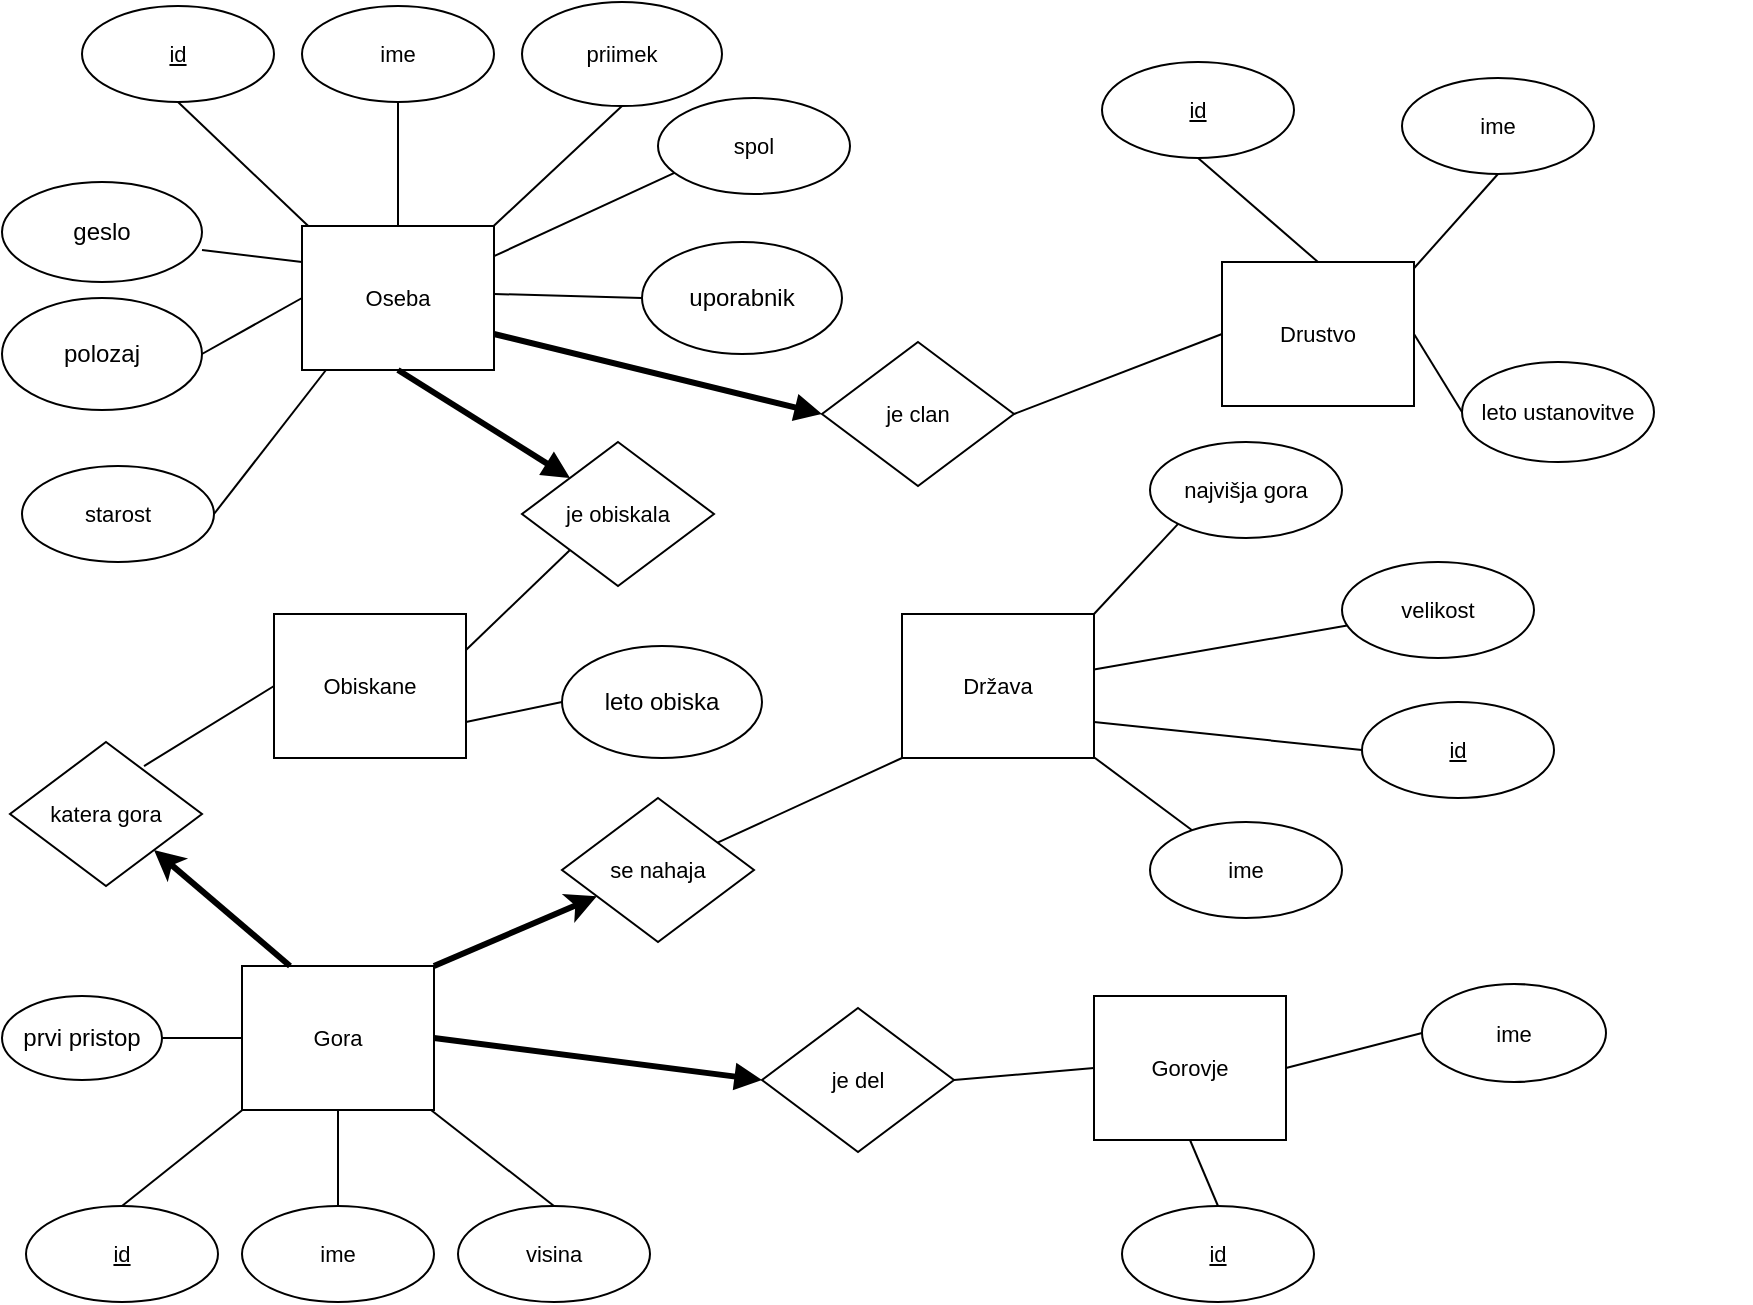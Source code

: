 <mxfile version="13.6.2" type="device"><diagram id="C5RBs43oDa-KdzZeNtuy" name="Page-1"><mxGraphModel dx="1038" dy="575" grid="1" gridSize="10" guides="1" tooltips="1" connect="1" arrows="1" fold="1" page="1" pageScale="1" pageWidth="827" pageHeight="1169" math="0" shadow="0"><root><mxCell id="WIyWlLk6GJQsqaUBKTNV-0"/><mxCell id="WIyWlLk6GJQsqaUBKTNV-1" parent="WIyWlLk6GJQsqaUBKTNV-0"/><UserObject label="Oseba" lucidchartObjectId="iGsNIXnj.FYX" id="Y9sneLflOxaTqnHud8nv-0"><mxCell style="html=1;whiteSpace=wrap;;fontSize=11;fontColor=#000000;spacing=3;strokeOpacity=100;" parent="WIyWlLk6GJQsqaUBKTNV-1" vertex="1"><mxGeometry x="150" y="122" width="96" height="72" as="geometry"/></mxCell></UserObject><UserObject label="&lt;u&gt;id&lt;/u&gt;" lucidchartObjectId="UHsNqUlLii6g" id="Y9sneLflOxaTqnHud8nv-1"><mxCell style="html=1;whiteSpace=wrap;ellipse;fontSize=11;fontColor=#000000;spacing=3;strokeOpacity=100;" parent="WIyWlLk6GJQsqaUBKTNV-1" vertex="1"><mxGeometry x="40" y="12" width="96" height="48" as="geometry"/></mxCell></UserObject><UserObject label="priimek" lucidchartObjectId="VHsNPn4WoM2P" id="Y9sneLflOxaTqnHud8nv-2"><mxCell style="html=1;whiteSpace=wrap;ellipse;fontSize=11;fontColor=#000000;spacing=3;strokeOpacity=100;" parent="WIyWlLk6GJQsqaUBKTNV-1" vertex="1"><mxGeometry x="260" y="10" width="100" height="52" as="geometry"/></mxCell></UserObject><UserObject label="ime" lucidchartObjectId="VHsN811JwChM" id="Y9sneLflOxaTqnHud8nv-3"><mxCell style="html=1;whiteSpace=wrap;ellipse;fontSize=11;fontColor=#000000;spacing=3;strokeOpacity=100;" parent="WIyWlLk6GJQsqaUBKTNV-1" vertex="1"><mxGeometry x="150" y="12" width="96" height="48" as="geometry"/></mxCell></UserObject><UserObject label="" lucidchartObjectId="4IsN-0L.rAR6" id="Y9sneLflOxaTqnHud8nv-4"><mxCell style="html=1;jettySize=18;fontSize=11;strokeOpacity=100;rounded=1;arcSize=0;startArrow=none;;endArrow=none;;exitX=0.5;exitY=1.013;exitPerimeter=1;entryX=0.5;entryY=-0.008;entryPerimeter=1;" parent="WIyWlLk6GJQsqaUBKTNV-1" source="Y9sneLflOxaTqnHud8nv-3" target="Y9sneLflOxaTqnHud8nv-0" edge="1"><mxGeometry width="100" height="100" relative="1" as="geometry"/></mxCell></UserObject><UserObject label="" lucidchartObjectId="5IsN-3GADKNh" id="Y9sneLflOxaTqnHud8nv-5"><mxCell style="html=1;jettySize=18;fontSize=11;strokeOpacity=100;rounded=1;arcSize=0;startArrow=none;;endArrow=none;;exitX=0.5;exitY=1.013;exitPerimeter=1;entryX=1.006;entryY=-0.008;entryPerimeter=1;" parent="WIyWlLk6GJQsqaUBKTNV-1" source="Y9sneLflOxaTqnHud8nv-2" target="Y9sneLflOxaTqnHud8nv-0" edge="1"><mxGeometry width="100" height="100" relative="1" as="geometry"/></mxCell></UserObject><UserObject label="je clan" lucidchartObjectId="tJsNYv-pXZ-V" id="Y9sneLflOxaTqnHud8nv-6"><mxCell style="html=1;whiteSpace=wrap;rhombus;fontSize=11;fontColor=#000000;spacing=3;strokeOpacity=100;" parent="WIyWlLk6GJQsqaUBKTNV-1" vertex="1"><mxGeometry x="410" y="180" width="96" height="72" as="geometry"/></mxCell></UserObject><UserObject label="Drustvo" lucidchartObjectId="FJsN-iH1wH_A" id="Y9sneLflOxaTqnHud8nv-7"><mxCell style="html=1;whiteSpace=wrap;;fontSize=11;fontColor=#000000;spacing=3;strokeOpacity=100;" parent="WIyWlLk6GJQsqaUBKTNV-1" vertex="1"><mxGeometry x="610" y="140" width="96" height="72" as="geometry"/></mxCell></UserObject><UserObject label="id" lucidchartObjectId="YJsNHmCgborR" id="Y9sneLflOxaTqnHud8nv-8"><mxCell style="html=1;whiteSpace=wrap;ellipse;fontSize=11;fontColor=#000000;fontStyle=4;spacing=3;strokeOpacity=100;" parent="WIyWlLk6GJQsqaUBKTNV-1" vertex="1"><mxGeometry x="550" y="40" width="96" height="48" as="geometry"/></mxCell></UserObject><UserObject label="ime" lucidchartObjectId="0JsN2kaS.KAz" id="Y9sneLflOxaTqnHud8nv-9"><mxCell style="html=1;whiteSpace=wrap;ellipse;fontSize=11;fontColor=#000000;spacing=3;strokeOpacity=100;" parent="WIyWlLk6GJQsqaUBKTNV-1" vertex="1"><mxGeometry x="700" y="48" width="96" height="48" as="geometry"/></mxCell></UserObject><UserObject label="" lucidchartObjectId="CKsNWgW0z5s6" id="Y9sneLflOxaTqnHud8nv-10"><mxCell style="html=1;jettySize=18;fontSize=11;strokeOpacity=100;rounded=1;arcSize=0;startArrow=none;;endArrow=none;;exitX=0.5;exitY=1.013;exitPerimeter=1;entryX=1.006;entryY=0.038;entryPerimeter=1;" parent="WIyWlLk6GJQsqaUBKTNV-1" source="Y9sneLflOxaTqnHud8nv-9" target="Y9sneLflOxaTqnHud8nv-7" edge="1"><mxGeometry width="100" height="100" relative="1" as="geometry"/></mxCell></UserObject><UserObject label="" lucidchartObjectId="HKsNJx35aW7q" id="Y9sneLflOxaTqnHud8nv-11"><mxCell style="html=1;jettySize=18;fontSize=11;strokeOpacity=100;strokeWidth=3;rounded=1;arcSize=0;startArrow=none;;endArrow=block;endFill=1;;entryX=-0.01;entryY=0.5;entryPerimeter=1;exitX=1;exitY=0.75;exitDx=0;exitDy=0;" parent="WIyWlLk6GJQsqaUBKTNV-1" target="Y9sneLflOxaTqnHud8nv-6" edge="1" source="Y9sneLflOxaTqnHud8nv-0"><mxGeometry width="100" height="100" relative="1" as="geometry"><mxPoint x="240" y="210" as="sourcePoint"/></mxGeometry></mxCell></UserObject><UserObject label="" lucidchartObjectId="eLsNSd8TiiUv" id="Y9sneLflOxaTqnHud8nv-12"><mxCell style="html=1;jettySize=18;fontSize=11;strokeOpacity=100;rounded=1;arcSize=0;startArrow=none;;endArrow=none;;exitX=1.01;exitY=0.5;exitPerimeter=1;entryX=-0.006;entryY=0.5;entryPerimeter=1;" parent="WIyWlLk6GJQsqaUBKTNV-1" source="Y9sneLflOxaTqnHud8nv-6" target="Y9sneLflOxaTqnHud8nv-7" edge="1"><mxGeometry width="100" height="100" relative="1" as="geometry"/></mxCell></UserObject><mxCell id="Y9sneLflOxaTqnHud8nv-74" style="edgeStyle=none;rounded=0;orthogonalLoop=1;jettySize=auto;html=1;exitX=0;exitY=0.5;exitDx=0;exitDy=0;entryX=1;entryY=0.5;entryDx=0;entryDy=0;startArrow=none;startFill=0;endArrow=none;endFill=0;strokeColor=#000000;" parent="WIyWlLk6GJQsqaUBKTNV-1" source="Y9sneLflOxaTqnHud8nv-15" target="Y9sneLflOxaTqnHud8nv-70" edge="1"><mxGeometry relative="1" as="geometry"/></mxCell><mxCell id="K1PzEk3rGOgafvW6HgiE-1" style="rounded=0;orthogonalLoop=1;jettySize=auto;html=1;exitX=1;exitY=0;exitDx=0;exitDy=0;strokeWidth=3;" parent="WIyWlLk6GJQsqaUBKTNV-1" source="Y9sneLflOxaTqnHud8nv-15" target="K1PzEk3rGOgafvW6HgiE-2" edge="1"><mxGeometry relative="1" as="geometry"><mxPoint x="286.806" y="461.803" as="targetPoint"/></mxGeometry></mxCell><UserObject label="Gora" lucidchartObjectId="LLsNawppK.C-" id="Y9sneLflOxaTqnHud8nv-15"><mxCell style="html=1;whiteSpace=wrap;;fontSize=11;fontColor=#000000;spacing=3;strokeOpacity=100;" parent="WIyWlLk6GJQsqaUBKTNV-1" vertex="1"><mxGeometry x="120" y="492" width="96" height="72" as="geometry"/></mxCell></UserObject><UserObject label="id" lucidchartObjectId="FMsNCVhF50HE" id="Y9sneLflOxaTqnHud8nv-18"><mxCell style="html=1;whiteSpace=wrap;ellipse;fontSize=11;fontColor=#000000;fontStyle=4;spacing=3;strokeOpacity=100;" parent="WIyWlLk6GJQsqaUBKTNV-1" vertex="1"><mxGeometry x="12" y="612" width="96" height="48" as="geometry"/></mxCell></UserObject><UserObject label="ime" lucidchartObjectId="IMsNDQfyz377" id="Y9sneLflOxaTqnHud8nv-19"><mxCell style="html=1;whiteSpace=wrap;ellipse;fontSize=11;fontColor=#000000;spacing=3;strokeOpacity=100;" parent="WIyWlLk6GJQsqaUBKTNV-1" vertex="1"><mxGeometry x="120" y="612" width="96" height="48" as="geometry"/></mxCell></UserObject><UserObject label="visina" lucidchartObjectId="XMsNZV3E.x5K" id="Y9sneLflOxaTqnHud8nv-20"><mxCell style="html=1;whiteSpace=wrap;ellipse;fontSize=11;fontColor=#000000;spacing=3;strokeOpacity=100;" parent="WIyWlLk6GJQsqaUBKTNV-1" vertex="1"><mxGeometry x="228" y="612" width="96" height="48" as="geometry"/></mxCell></UserObject><UserObject label="" lucidchartObjectId="nNsN_cguTIl1" id="Y9sneLflOxaTqnHud8nv-21"><mxCell style="html=1;jettySize=18;fontSize=11;strokeOpacity=100;rounded=1;arcSize=0;startArrow=none;;endArrow=none;;exitX=0.5;exitY=-0.013;exitPerimeter=1;entryX=-0.006;entryY=1.008;entryPerimeter=1;" parent="WIyWlLk6GJQsqaUBKTNV-1" source="Y9sneLflOxaTqnHud8nv-18" target="Y9sneLflOxaTqnHud8nv-15" edge="1"><mxGeometry width="100" height="100" relative="1" as="geometry"/></mxCell></UserObject><UserObject label="" lucidchartObjectId="oNsNw3u-rc1b" id="Y9sneLflOxaTqnHud8nv-22"><mxCell style="html=1;jettySize=18;fontSize=11;strokeOpacity=100;rounded=1;arcSize=0;startArrow=none;;endArrow=none;;exitX=0.5;exitY=-0.013;exitPerimeter=1;entryX=0.5;entryY=1.008;entryPerimeter=1;" parent="WIyWlLk6GJQsqaUBKTNV-1" source="Y9sneLflOxaTqnHud8nv-19" target="Y9sneLflOxaTqnHud8nv-15" edge="1"><mxGeometry width="100" height="100" relative="1" as="geometry"/></mxCell></UserObject><UserObject label="" lucidchartObjectId="qNsNXhiOrEjZ" id="Y9sneLflOxaTqnHud8nv-23"><mxCell style="html=1;jettySize=18;fontSize=11;strokeOpacity=100;rounded=1;arcSize=0;startArrow=none;;endArrow=none;;exitX=0.5;exitY=-0.013;exitPerimeter=1;entryX=0.992;entryY=1.008;entryPerimeter=1;" parent="WIyWlLk6GJQsqaUBKTNV-1" source="Y9sneLflOxaTqnHud8nv-20" target="Y9sneLflOxaTqnHud8nv-15" edge="1"><mxGeometry width="100" height="100" relative="1" as="geometry"/></mxCell></UserObject><UserObject label="" lucidchartObjectId="zNsNsmFjnk9U" id="Y9sneLflOxaTqnHud8nv-24"><mxCell style="html=1;jettySize=18;fontSize=11;strokeOpacity=100;rounded=1;arcSize=0;startArrow=none;;endArrow=none;;exitX=0.5;exitY=1.013;exitPerimeter=1;entryX=0.025;entryY=-0.008;entryPerimeter=1;" parent="WIyWlLk6GJQsqaUBKTNV-1" source="Y9sneLflOxaTqnHud8nv-1" target="Y9sneLflOxaTqnHud8nv-0" edge="1"><mxGeometry width="100" height="100" relative="1" as="geometry"/></mxCell></UserObject><UserObject label="je del" lucidchartObjectId="ONsN-kQYVbq6" id="Y9sneLflOxaTqnHud8nv-25"><mxCell style="html=1;whiteSpace=wrap;rhombus;fontSize=11;fontColor=#000000;spacing=3;strokeOpacity=100;" parent="WIyWlLk6GJQsqaUBKTNV-1" vertex="1"><mxGeometry x="380" y="513" width="96" height="72" as="geometry"/></mxCell></UserObject><mxCell id="Y9sneLflOxaTqnHud8nv-63" style="rounded=0;orthogonalLoop=1;jettySize=auto;html=1;exitX=1;exitY=0.25;exitDx=0;exitDy=0;entryX=0;entryY=1;entryDx=0;entryDy=0;strokeColor=none;" parent="WIyWlLk6GJQsqaUBKTNV-1" source="Y9sneLflOxaTqnHud8nv-30" edge="1"><mxGeometry relative="1" as="geometry"><mxPoint x="866.059" y="472.971" as="targetPoint"/></mxGeometry></mxCell><UserObject label="Gorovje" lucidchartObjectId="bOsNtYIZJRyn" id="Y9sneLflOxaTqnHud8nv-26"><mxCell style="html=1;whiteSpace=wrap;;fontSize=11;fontColor=#000000;spacing=3;strokeOpacity=100;" parent="WIyWlLk6GJQsqaUBKTNV-1" vertex="1"><mxGeometry x="546" y="507" width="96" height="72" as="geometry"/></mxCell></UserObject><UserObject label="" lucidchartObjectId="qOsNZWX0oHJL" id="Y9sneLflOxaTqnHud8nv-27"><mxCell style="html=1;jettySize=18;fontSize=11;strokeOpacity=100;strokeWidth=3;rounded=1;arcSize=0;startArrow=none;;endArrow=block;endFill=1;;exitX=1.006;exitY=0.5;exitPerimeter=1;entryX=-0.01;entryY=0.5;entryPerimeter=1;" parent="WIyWlLk6GJQsqaUBKTNV-1" source="Y9sneLflOxaTqnHud8nv-15" target="Y9sneLflOxaTqnHud8nv-25" edge="1"><mxGeometry width="100" height="100" relative="1" as="geometry"/></mxCell></UserObject><UserObject label="" lucidchartObjectId="tOsNczCU~Cjh" id="Y9sneLflOxaTqnHud8nv-28"><mxCell style="html=1;jettySize=18;fontSize=11;strokeOpacity=100;rounded=1;arcSize=0;startArrow=none;;endArrow=none;;exitX=-0.006;exitY=0.5;exitPerimeter=1;entryX=1.01;entryY=0.5;entryPerimeter=1;" parent="WIyWlLk6GJQsqaUBKTNV-1" source="Y9sneLflOxaTqnHud8nv-26" target="Y9sneLflOxaTqnHud8nv-25" edge="1"><mxGeometry width="100" height="100" relative="1" as="geometry"/></mxCell></UserObject><UserObject label="id" lucidchartObjectId="BOsN.T7Y9Har" id="Y9sneLflOxaTqnHud8nv-29"><mxCell style="html=1;whiteSpace=wrap;ellipse;fontSize=11;fontColor=#000000;fontStyle=4;spacing=3;strokeOpacity=100;" parent="WIyWlLk6GJQsqaUBKTNV-1" vertex="1"><mxGeometry x="560" y="612" width="96" height="48" as="geometry"/></mxCell></UserObject><UserObject label="" lucidchartObjectId="MOsNNdK09O7m" id="Y9sneLflOxaTqnHud8nv-31"><mxCell style="html=1;jettySize=18;fontSize=11;strokeOpacity=100;rounded=1;arcSize=0;startArrow=none;;endArrow=none;;exitX=0.5;exitY=1.008;exitPerimeter=1;entryX=0.5;entryY=-0.013;entryPerimeter=1;" parent="WIyWlLk6GJQsqaUBKTNV-1" source="Y9sneLflOxaTqnHud8nv-26" target="Y9sneLflOxaTqnHud8nv-29" edge="1"><mxGeometry width="100" height="100" relative="1" as="geometry"/></mxCell></UserObject><UserObject label="" lucidchartObjectId="POsN2GdcA.Df" id="Y9sneLflOxaTqnHud8nv-32"><mxCell style="html=1;jettySize=18;fontSize=11;strokeOpacity=100;rounded=1;arcSize=0;startArrow=none;;endArrow=none;;exitX=1;exitY=0.5;entryX=0;entryY=0.5;entryDx=0;entryDy=0;exitDx=0;exitDy=0;" parent="WIyWlLk6GJQsqaUBKTNV-1" source="Y9sneLflOxaTqnHud8nv-26" target="Y9sneLflOxaTqnHud8nv-30" edge="1"><mxGeometry width="100" height="100" relative="1" as="geometry"/></mxCell></UserObject><UserObject label="" lucidchartObjectId="YOsNYSUX-9pM" id="Y9sneLflOxaTqnHud8nv-33"><mxCell style="html=1;jettySize=18;fontSize=11;strokeOpacity=100;rounded=1;arcSize=0;startArrow=none;;endArrow=none;;exitX=0.5;exitY=-0.008;exitPerimeter=1;entryX=0.5;entryY=1.013;entryPerimeter=1;" parent="WIyWlLk6GJQsqaUBKTNV-1" source="Y9sneLflOxaTqnHud8nv-7" target="Y9sneLflOxaTqnHud8nv-8" edge="1"><mxGeometry width="100" height="100" relative="1" as="geometry"/></mxCell></UserObject><UserObject label="" lucidchartObjectId="KI7Neq8dbMMH" id="Y9sneLflOxaTqnHud8nv-35"><mxCell style="html=1;jettySize=18;fontSize=11;strokeOpacity=100;rounded=1;arcSize=0;startArrow=none;;endArrow=none;;exitX=1.006;exitY=0.5;exitPerimeter=1;entryX=-0.006;entryY=0.5;entryPerimeter=1;" parent="WIyWlLk6GJQsqaUBKTNV-1" source="Y9sneLflOxaTqnHud8nv-7" target="Y9sneLflOxaTqnHud8nv-53" edge="1"><mxGeometry width="100" height="100" relative="1" as="geometry"/></mxCell></UserObject><UserObject label="Država" lucidchartObjectId="aJ7NS0iyrZU0" id="Y9sneLflOxaTqnHud8nv-36"><mxCell style="html=1;whiteSpace=wrap;;fontSize=11;fontColor=#000000;spacing=3;strokeOpacity=100;" parent="WIyWlLk6GJQsqaUBKTNV-1" vertex="1"><mxGeometry x="450" y="316" width="96" height="72" as="geometry"/></mxCell></UserObject><UserObject label="" lucidchartObjectId="eN7NDYG0a27Z" id="Y9sneLflOxaTqnHud8nv-44"><mxCell style="html=1;jettySize=18;fontSize=11;strokeOpacity=100;rounded=1;arcSize=0;startArrow=none;;endArrow=none;;exitX=0;exitY=1;exitDx=0;exitDy=0;entryX=1;entryY=0;entryDx=0;entryDy=0;" parent="WIyWlLk6GJQsqaUBKTNV-1" source="Y9sneLflOxaTqnHud8nv-52" target="Y9sneLflOxaTqnHud8nv-36" edge="1"><mxGeometry width="100" height="100" relative="1" as="geometry"><mxPoint x="520" y="324" as="targetPoint"/></mxGeometry></mxCell></UserObject><UserObject label="spol" lucidchartObjectId="KQ7NHXF1g.5-" id="Y9sneLflOxaTqnHud8nv-47"><mxCell style="html=1;whiteSpace=wrap;ellipse;fontSize=11;fontColor=#000000;align=center;spacing=3;strokeOpacity=100;fillOpacity=100;fillColor=#ffffff;" parent="WIyWlLk6GJQsqaUBKTNV-1" vertex="1"><mxGeometry x="328" y="58" width="96" height="48" as="geometry"/></mxCell></UserObject><UserObject label="starost" lucidchartObjectId="UQ7N.jejDFNf" id="Y9sneLflOxaTqnHud8nv-48"><mxCell style="html=1;whiteSpace=wrap;ellipse;fontSize=11;fontColor=#000000;align=center;spacing=3;strokeOpacity=100;fillOpacity=100;fillColor=#ffffff;" parent="WIyWlLk6GJQsqaUBKTNV-1" vertex="1"><mxGeometry x="10" y="242" width="96" height="48" as="geometry"/></mxCell></UserObject><UserObject label="" lucidchartObjectId="_Q7NqlMhA1OF" id="Y9sneLflOxaTqnHud8nv-49"><mxCell style="html=1;jettySize=18;fontSize=11;strokeOpacity=100;rounded=1;arcSize=0;startArrow=none;;endArrow=none;;exitX=0.125;exitY=1;exitPerimeter=0;entryX=1.006;entryY=0.5;entryPerimeter=1;exitDx=0;exitDy=0;" parent="WIyWlLk6GJQsqaUBKTNV-1" source="Y9sneLflOxaTqnHud8nv-0" target="Y9sneLflOxaTqnHud8nv-48" edge="1"><mxGeometry width="100" height="100" relative="1" as="geometry"/></mxCell></UserObject><UserObject label="" lucidchartObjectId="aR7N4Bipsjul" id="Y9sneLflOxaTqnHud8nv-50"><mxCell style="html=1;jettySize=18;fontSize=11;strokeOpacity=100;rounded=1;arcSize=0;startArrow=none;;endArrow=none;;exitX=1.006;exitY=0.206;exitPerimeter=1;entryX=0.082;entryY=0.79;entryPerimeter=1;" parent="WIyWlLk6GJQsqaUBKTNV-1" source="Y9sneLflOxaTqnHud8nv-0" target="Y9sneLflOxaTqnHud8nv-47" edge="1"><mxGeometry width="100" height="100" relative="1" as="geometry"/></mxCell></UserObject><UserObject label="najvišja gora" lucidchartObjectId="vR7NfIXPHvKC" id="Y9sneLflOxaTqnHud8nv-52"><mxCell style="html=1;whiteSpace=wrap;ellipse;fontSize=11;fontColor=#000000;align=center;spacing=3;strokeOpacity=100;fillOpacity=100;fillColor=#ffffff;" parent="WIyWlLk6GJQsqaUBKTNV-1" vertex="1"><mxGeometry x="574" y="230" width="96" height="48" as="geometry"/></mxCell></UserObject><UserObject label="leto ustanovitve" lucidchartObjectId="KR7NW27EnTBI" id="Y9sneLflOxaTqnHud8nv-53"><mxCell style="html=1;whiteSpace=wrap;ellipse;fontSize=11;fontColor=#000000;align=center;spacing=3;strokeOpacity=100;fillOpacity=100;fillColor=#ffffff;" parent="WIyWlLk6GJQsqaUBKTNV-1" vertex="1"><mxGeometry x="730" y="190" width="96" height="50" as="geometry"/></mxCell></UserObject><mxCell id="Y9sneLflOxaTqnHud8nv-70" value="prvi pristop" style="ellipse;whiteSpace=wrap;html=1;" parent="WIyWlLk6GJQsqaUBKTNV-1" vertex="1"><mxGeometry y="507" width="80" height="42" as="geometry"/></mxCell><mxCell id="K1PzEk3rGOgafvW6HgiE-4" value="" style="edgeStyle=none;rounded=0;orthogonalLoop=1;jettySize=auto;html=1;strokeWidth=1;entryX=0;entryY=1;entryDx=0;entryDy=0;endArrow=none;endFill=0;" parent="WIyWlLk6GJQsqaUBKTNV-1" source="K1PzEk3rGOgafvW6HgiE-2" target="Y9sneLflOxaTqnHud8nv-36" edge="1"><mxGeometry relative="1" as="geometry"><mxPoint x="456" y="444" as="targetPoint"/></mxGeometry></mxCell><UserObject label="se nahaja" lucidchartObjectId="ONsN-kQYVbq6" id="K1PzEk3rGOgafvW6HgiE-2"><mxCell style="html=1;whiteSpace=wrap;rhombus;fontSize=11;fontColor=#000000;spacing=3;strokeOpacity=100;" parent="WIyWlLk6GJQsqaUBKTNV-1" vertex="1"><mxGeometry x="280" y="408" width="96" height="72" as="geometry"/></mxCell></UserObject><mxCell id="K1PzEk3rGOgafvW6HgiE-10" style="edgeStyle=none;rounded=0;orthogonalLoop=1;jettySize=auto;html=1;endArrow=none;endFill=0;strokeWidth=1;" parent="WIyWlLk6GJQsqaUBKTNV-1" source="K1PzEk3rGOgafvW6HgiE-9" target="Y9sneLflOxaTqnHud8nv-36" edge="1"><mxGeometry relative="1" as="geometry"/></mxCell><UserObject label="velikost" lucidchartObjectId="vR7NfIXPHvKC" id="K1PzEk3rGOgafvW6HgiE-9"><mxCell style="html=1;whiteSpace=wrap;ellipse;fontSize=11;fontColor=#000000;align=center;spacing=3;strokeOpacity=100;fillOpacity=100;fillColor=#ffffff;" parent="WIyWlLk6GJQsqaUBKTNV-1" vertex="1"><mxGeometry x="670" y="290" width="96" height="48" as="geometry"/></mxCell></UserObject><mxCell id="K1PzEk3rGOgafvW6HgiE-12" style="edgeStyle=none;rounded=0;orthogonalLoop=1;jettySize=auto;html=1;endArrow=none;endFill=0;strokeWidth=1;" parent="WIyWlLk6GJQsqaUBKTNV-1" source="K1PzEk3rGOgafvW6HgiE-11" target="Y9sneLflOxaTqnHud8nv-36" edge="1"><mxGeometry relative="1" as="geometry"/></mxCell><UserObject label="ime" lucidchartObjectId="vR7NfIXPHvKC" id="K1PzEk3rGOgafvW6HgiE-11"><mxCell style="html=1;whiteSpace=wrap;ellipse;fontSize=11;fontColor=#000000;align=center;spacing=3;strokeOpacity=100;fillOpacity=100;fillColor=#ffffff;" parent="WIyWlLk6GJQsqaUBKTNV-1" vertex="1"><mxGeometry x="574" y="420" width="96" height="48" as="geometry"/></mxCell></UserObject><mxCell id="OFSGT1DvgafzMDrf28ZX-10" value="&lt;div&gt;uporabnik&lt;/div&gt;" style="ellipse;whiteSpace=wrap;html=1;" parent="WIyWlLk6GJQsqaUBKTNV-1" vertex="1"><mxGeometry x="320" y="130" width="100" height="56" as="geometry"/></mxCell><mxCell id="OFSGT1DvgafzMDrf28ZX-11" value="" style="endArrow=none;html=1;strokeWidth=1;exitX=1;exitY=0.472;exitDx=0;exitDy=0;entryX=0;entryY=0.5;entryDx=0;entryDy=0;exitPerimeter=0;" parent="WIyWlLk6GJQsqaUBKTNV-1" source="Y9sneLflOxaTqnHud8nv-0" target="OFSGT1DvgafzMDrf28ZX-10" edge="1"><mxGeometry width="50" height="50" relative="1" as="geometry"><mxPoint x="610" y="400" as="sourcePoint"/><mxPoint x="660" y="350" as="targetPoint"/></mxGeometry></mxCell><UserObject label="id" lucidchartObjectId="BOsN.T7Y9Har" id="gt_vXfuDVHQaTYOGWiBc-0"><mxCell style="html=1;whiteSpace=wrap;ellipse;fontSize=11;fontColor=#000000;fontStyle=4;spacing=3;strokeOpacity=100;" parent="WIyWlLk6GJQsqaUBKTNV-1" vertex="1"><mxGeometry x="680" y="360" width="96" height="48" as="geometry"/></mxCell></UserObject><mxCell id="gt_vXfuDVHQaTYOGWiBc-2" value="" style="endArrow=none;html=1;entryX=0;entryY=0.5;entryDx=0;entryDy=0;exitX=1;exitY=0.75;exitDx=0;exitDy=0;" parent="WIyWlLk6GJQsqaUBKTNV-1" source="Y9sneLflOxaTqnHud8nv-36" target="gt_vXfuDVHQaTYOGWiBc-0" edge="1"><mxGeometry width="50" height="50" relative="1" as="geometry"><mxPoint x="570" y="360" as="sourcePoint"/><mxPoint x="596" y="324" as="targetPoint"/></mxGeometry></mxCell><UserObject label="ime" lucidchartObjectId="GOsNzElf_NbP" id="Y9sneLflOxaTqnHud8nv-30"><mxCell style="html=1;whiteSpace=wrap;ellipse;fontSize=11;fontColor=#000000;spacing=3;strokeOpacity=100;" parent="WIyWlLk6GJQsqaUBKTNV-1" vertex="1"><mxGeometry x="710" y="501" width="92" height="49" as="geometry"/></mxCell></UserObject><mxCell id="gt_vXfuDVHQaTYOGWiBc-4" style="rounded=0;orthogonalLoop=1;jettySize=auto;html=1;exitX=1;exitY=0.25;exitDx=0;exitDy=0;entryX=0;entryY=1;entryDx=0;entryDy=0;strokeColor=none;" parent="WIyWlLk6GJQsqaUBKTNV-1" source="Y9sneLflOxaTqnHud8nv-26" target="Y9sneLflOxaTqnHud8nv-30" edge="1"><mxGeometry relative="1" as="geometry"><mxPoint x="866.059" y="472.971" as="targetPoint"/><mxPoint x="706" y="518" as="sourcePoint"/></mxGeometry></mxCell><mxCell id="ndIv7GessuvhDqMDAHcZ-0" value="geslo" style="ellipse;whiteSpace=wrap;html=1;" vertex="1" parent="WIyWlLk6GJQsqaUBKTNV-1"><mxGeometry y="100" width="100" height="50" as="geometry"/></mxCell><mxCell id="ndIv7GessuvhDqMDAHcZ-1" value="polozaj" style="ellipse;whiteSpace=wrap;html=1;" vertex="1" parent="WIyWlLk6GJQsqaUBKTNV-1"><mxGeometry y="158" width="100" height="56" as="geometry"/></mxCell><UserObject label="" lucidchartObjectId="_Q7NqlMhA1OF" id="ndIv7GessuvhDqMDAHcZ-2"><mxCell style="html=1;jettySize=18;fontSize=11;strokeOpacity=100;rounded=1;arcSize=0;startArrow=none;;endArrow=none;;exitX=0;exitY=0.5;entryX=1;entryY=0.5;entryDx=0;entryDy=0;exitDx=0;exitDy=0;" edge="1" parent="WIyWlLk6GJQsqaUBKTNV-1" source="Y9sneLflOxaTqnHud8nv-0" target="ndIv7GessuvhDqMDAHcZ-1"><mxGeometry width="100" height="100" relative="1" as="geometry"><mxPoint x="136" y="186" as="sourcePoint"/><mxPoint x="106" y="266" as="targetPoint"/></mxGeometry></mxCell></UserObject><UserObject label="" lucidchartObjectId="_Q7NqlMhA1OF" id="ndIv7GessuvhDqMDAHcZ-3"><mxCell style="html=1;jettySize=18;fontSize=11;strokeOpacity=100;rounded=1;arcSize=0;startArrow=none;;endArrow=none;;exitX=0;exitY=0.25;entryX=1;entryY=0.68;entryDx=0;entryDy=0;entryPerimeter=0;exitDx=0;exitDy=0;" edge="1" parent="WIyWlLk6GJQsqaUBKTNV-1" source="Y9sneLflOxaTqnHud8nv-0" target="ndIv7GessuvhDqMDAHcZ-0"><mxGeometry width="100" height="100" relative="1" as="geometry"><mxPoint x="136" y="186" as="sourcePoint"/><mxPoint x="100" y="186" as="targetPoint"/></mxGeometry></mxCell></UserObject><UserObject label="Obiskane" lucidchartObjectId="aJ7NS0iyrZU0" id="ndIv7GessuvhDqMDAHcZ-4"><mxCell style="html=1;whiteSpace=wrap;;fontSize=11;fontColor=#000000;spacing=3;strokeOpacity=100;" vertex="1" parent="WIyWlLk6GJQsqaUBKTNV-1"><mxGeometry x="136" y="316" width="96" height="72" as="geometry"/></mxCell></UserObject><UserObject label="je obiskala" lucidchartObjectId="tJsNYv-pXZ-V" id="ndIv7GessuvhDqMDAHcZ-5"><mxCell style="html=1;whiteSpace=wrap;rhombus;fontSize=11;fontColor=#000000;spacing=3;strokeOpacity=100;" vertex="1" parent="WIyWlLk6GJQsqaUBKTNV-1"><mxGeometry x="260" y="230" width="96" height="72" as="geometry"/></mxCell></UserObject><UserObject label="katera gora" lucidchartObjectId="tJsNYv-pXZ-V" id="ndIv7GessuvhDqMDAHcZ-6"><mxCell style="html=1;whiteSpace=wrap;rhombus;fontSize=11;fontColor=#000000;spacing=3;strokeOpacity=100;" vertex="1" parent="WIyWlLk6GJQsqaUBKTNV-1"><mxGeometry x="4" y="380" width="96" height="72" as="geometry"/></mxCell></UserObject><mxCell id="ndIv7GessuvhDqMDAHcZ-7" style="rounded=0;orthogonalLoop=1;jettySize=auto;html=1;exitX=0.25;exitY=0;exitDx=0;exitDy=0;strokeWidth=3;entryX=1;entryY=1;entryDx=0;entryDy=0;" edge="1" parent="WIyWlLk6GJQsqaUBKTNV-1" source="Y9sneLflOxaTqnHud8nv-15" target="ndIv7GessuvhDqMDAHcZ-6"><mxGeometry relative="1" as="geometry"><mxPoint x="224.725" y="445.091" as="targetPoint"/><mxPoint x="143.27" y="480" as="sourcePoint"/></mxGeometry></mxCell><UserObject label="" lucidchartObjectId="eLsNSd8TiiUv" id="ndIv7GessuvhDqMDAHcZ-10"><mxCell style="html=1;jettySize=18;fontSize=11;strokeOpacity=100;rounded=1;arcSize=0;startArrow=none;;endArrow=none;;exitX=0.698;exitY=0.167;exitPerimeter=0;entryX=0;entryY=0.5;exitDx=0;exitDy=0;entryDx=0;entryDy=0;" edge="1" parent="WIyWlLk6GJQsqaUBKTNV-1" source="ndIv7GessuvhDqMDAHcZ-6" target="ndIv7GessuvhDqMDAHcZ-4"><mxGeometry width="100" height="100" relative="1" as="geometry"><mxPoint x="60" y="356" as="sourcePoint"/><mxPoint x="164" y="316" as="targetPoint"/></mxGeometry></mxCell></UserObject><UserObject label="" lucidchartObjectId="HKsNJx35aW7q" id="ndIv7GessuvhDqMDAHcZ-11"><mxCell style="html=1;jettySize=18;fontSize=11;strokeOpacity=100;strokeWidth=3;rounded=1;arcSize=0;startArrow=none;;endArrow=block;endFill=1;;entryX=0;entryY=0;exitX=0.5;exitY=1;exitDx=0;exitDy=0;entryDx=0;entryDy=0;" edge="1" parent="WIyWlLk6GJQsqaUBKTNV-1" source="Y9sneLflOxaTqnHud8nv-0" target="ndIv7GessuvhDqMDAHcZ-5"><mxGeometry width="100" height="100" relative="1" as="geometry"><mxPoint x="160" y="202" as="sourcePoint"/><mxPoint x="324" y="242" as="targetPoint"/></mxGeometry></mxCell></UserObject><mxCell id="ndIv7GessuvhDqMDAHcZ-12" value="" style="edgeStyle=none;rounded=0;orthogonalLoop=1;jettySize=auto;html=1;strokeWidth=1;entryX=0;entryY=1;entryDx=0;entryDy=0;endArrow=none;endFill=0;exitX=1;exitY=0.25;exitDx=0;exitDy=0;" edge="1" parent="WIyWlLk6GJQsqaUBKTNV-1" source="ndIv7GessuvhDqMDAHcZ-4" target="ndIv7GessuvhDqMDAHcZ-5"><mxGeometry relative="1" as="geometry"><mxPoint x="338.22" y="310" as="targetPoint"/><mxPoint x="245.996" y="352.332" as="sourcePoint"/></mxGeometry></mxCell><mxCell id="ndIv7GessuvhDqMDAHcZ-13" value="" style="edgeStyle=none;rounded=0;orthogonalLoop=1;jettySize=auto;html=1;strokeWidth=1;endArrow=none;endFill=0;exitX=1;exitY=0.75;exitDx=0;exitDy=0;entryX=0;entryY=0.5;entryDx=0;entryDy=0;" edge="1" parent="WIyWlLk6GJQsqaUBKTNV-1" source="ndIv7GessuvhDqMDAHcZ-4" target="ndIv7GessuvhDqMDAHcZ-15"><mxGeometry relative="1" as="geometry"><mxPoint x="310" y="352" as="targetPoint"/><mxPoint x="245.996" y="373.162" as="sourcePoint"/></mxGeometry></mxCell><mxCell id="ndIv7GessuvhDqMDAHcZ-15" value="leto obiska" style="ellipse;whiteSpace=wrap;html=1;" vertex="1" parent="WIyWlLk6GJQsqaUBKTNV-1"><mxGeometry x="280" y="332" width="100" height="56" as="geometry"/></mxCell></root></mxGraphModel></diagram></mxfile>